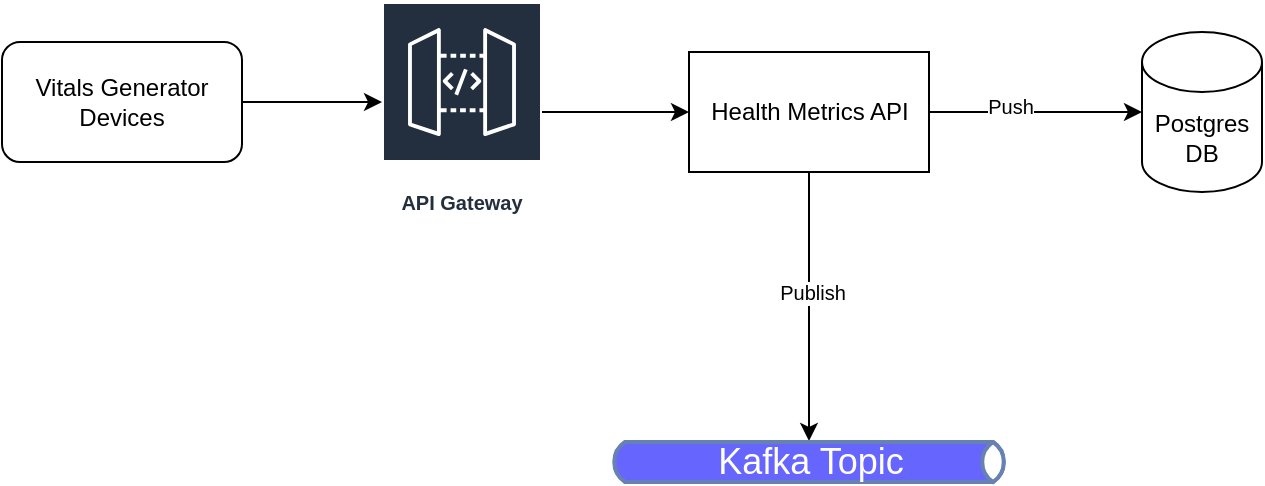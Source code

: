 <mxfile>
    <diagram id="8rgJLBVABUQRPCpWhpRg" name="Page-1">
        <mxGraphModel dx="1136" dy="579" grid="1" gridSize="10" guides="1" tooltips="1" connect="1" arrows="1" fold="1" page="1" pageScale="1" pageWidth="827" pageHeight="1169" math="0" shadow="0">
            <root>
                <mxCell id="0"/>
                <mxCell id="1" parent="0"/>
                <mxCell id="4" value="" style="edgeStyle=none;html=1;entryX=0;entryY=0.455;entryDx=0;entryDy=0;entryPerimeter=0;" parent="1" source="2" target="7" edge="1">
                    <mxGeometry relative="1" as="geometry">
                        <mxPoint x="270" y="130" as="targetPoint"/>
                    </mxGeometry>
                </mxCell>
                <mxCell id="2" value="Vitals Generator Devices" style="rounded=1;whiteSpace=wrap;html=1;" parent="1" vertex="1">
                    <mxGeometry x="70" y="100" width="120" height="60" as="geometry"/>
                </mxCell>
                <mxCell id="11" value="" style="edgeStyle=none;html=1;" edge="1" parent="1" source="7" target="10">
                    <mxGeometry relative="1" as="geometry"/>
                </mxCell>
                <mxCell id="7" value="API Gateway" style="sketch=0;outlineConnect=0;fontColor=#232F3E;gradientColor=none;strokeColor=#ffffff;fillColor=#232F3E;dashed=0;verticalLabelPosition=middle;verticalAlign=bottom;align=center;html=1;whiteSpace=wrap;fontSize=10;fontStyle=1;spacing=3;shape=mxgraph.aws4.productIcon;prIcon=mxgraph.aws4.api_gateway;" parent="1" vertex="1">
                    <mxGeometry x="260" y="80" width="80" height="110" as="geometry"/>
                </mxCell>
                <mxCell id="15" style="edgeStyle=none;html=1;entryX=0;entryY=0.5;entryDx=0;entryDy=0;entryPerimeter=0;" edge="1" parent="1" source="10" target="14">
                    <mxGeometry relative="1" as="geometry"/>
                </mxCell>
                <mxCell id="23" value="&lt;font style=&quot;font-size: 10px;&quot;&gt;Push&lt;/font&gt;" style="edgeLabel;html=1;align=center;verticalAlign=middle;resizable=0;points=[];fontSize=18;" vertex="1" connectable="0" parent="15">
                    <mxGeometry x="-0.25" y="-2" relative="1" as="geometry">
                        <mxPoint y="-7" as="offset"/>
                    </mxGeometry>
                </mxCell>
                <mxCell id="22" style="edgeStyle=none;html=1;fontSize=18;" edge="1" parent="1" source="10" target="19">
                    <mxGeometry relative="1" as="geometry"/>
                </mxCell>
                <mxCell id="24" value="Publish" style="edgeLabel;html=1;align=center;verticalAlign=middle;resizable=0;points=[];fontSize=10;" vertex="1" connectable="0" parent="22">
                    <mxGeometry x="-0.118" y="1" relative="1" as="geometry">
                        <mxPoint as="offset"/>
                    </mxGeometry>
                </mxCell>
                <mxCell id="10" value="Health Metrics API" style="rounded=0;whiteSpace=wrap;html=1;" vertex="1" parent="1">
                    <mxGeometry x="413.5" y="105" width="120" height="60" as="geometry"/>
                </mxCell>
                <mxCell id="14" value="Postgres&lt;br&gt;DB" style="shape=cylinder3;whiteSpace=wrap;html=1;boundedLbl=1;backgroundOutline=1;size=15;" vertex="1" parent="1">
                    <mxGeometry x="640" y="95" width="60" height="80" as="geometry"/>
                </mxCell>
                <mxCell id="19" value="&lt;font style=&quot;font-size: 18px;&quot;&gt;Kafka Topic&lt;/font&gt;" style="html=1;outlineConnect=0;fillColor=#6666FF;strokeColor=#6881B3;gradientColor=none;gradientDirection=north;strokeWidth=2;shape=mxgraph.networks.bus;gradientColor=none;gradientDirection=north;fontColor=#ffffff;perimeter=backbonePerimeter;backboneSize=20;" vertex="1" parent="1">
                    <mxGeometry x="373.5" y="300" width="200" height="20" as="geometry"/>
                </mxCell>
            </root>
        </mxGraphModel>
    </diagram>
</mxfile>